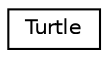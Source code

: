 digraph "Graphical Class Hierarchy"
{
  edge [fontname="Helvetica",fontsize="10",labelfontname="Helvetica",labelfontsize="10"];
  node [fontname="Helvetica",fontsize="10",shape=record];
  rankdir="LR";
  Node0 [label="Turtle",height=0.2,width=0.4,color="black", fillcolor="white", style="filled",URL="$class_turtle.html"];
}
